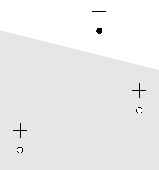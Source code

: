 size(0cm, 3cm);

transform fontsc = scale(1);

pair[] pts = {(0, 0), (3, 1), (2, 3)};
int[] labs = {1, 1, 0};

path halfplane = (-0.5, -0.5) -- (-0.5, 3) -- (3.5, 2) -- (3.5, -0.5) -- cycle;
fill(halfplane, lightgray);

for (int i = 0; i < pts.length; ++i) {
  int k = labs[i];
  
  pair pos = pts[i];
  path circ = circle(pos, 0.05);
  pen fillclr = (k == 1? white : black);
  draw(circ);
  fill(circ, fillclr);
  
  string str = (k == 1 ? "$+$" : "$-$");
  Label l = Label(str, pos + (0, 0.5));
  label(fontsc * l);
}
